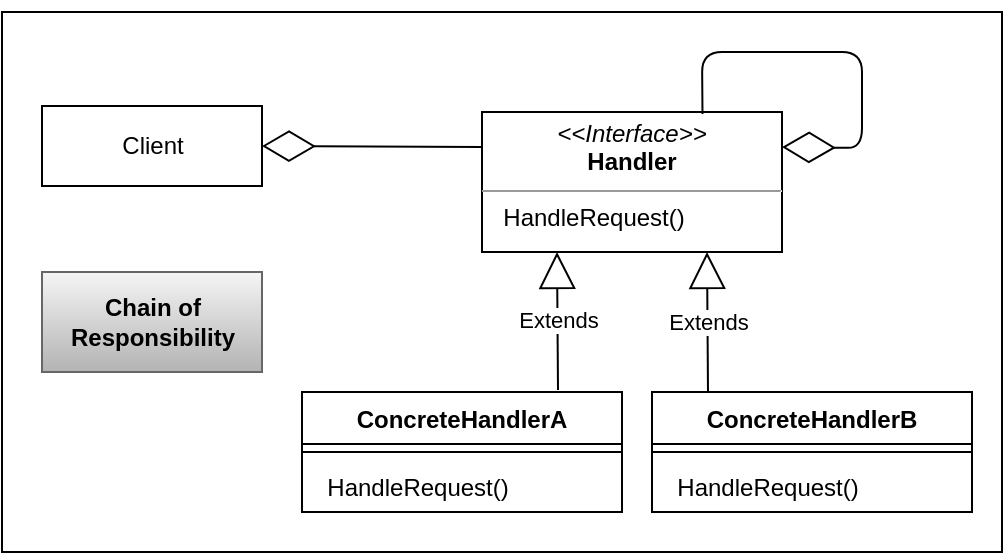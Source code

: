 <mxfile version="13.11.0" type="device"><diagram id="Hr3SN-WDwjr7lluTKEQe" name="Page-1"><mxGraphModel dx="1493" dy="523" grid="1" gridSize="10" guides="1" tooltips="1" connect="1" arrows="1" fold="1" page="1" pageScale="1" pageWidth="827" pageHeight="1169" math="0" shadow="0"><root><mxCell id="0"/><mxCell id="1" parent="0"/><mxCell id="jBPzkpwSNLQz5lB7ycn_-14" value="" style="rounded=0;whiteSpace=wrap;html=1;" vertex="1" parent="1"><mxGeometry x="90" y="130" width="500" height="270" as="geometry"/></mxCell><mxCell id="jBPzkpwSNLQz5lB7ycn_-1" value="&lt;p style=&quot;margin: 0px ; margin-top: 4px ; text-align: center&quot;&gt;&lt;i&gt;&amp;lt;&amp;lt;Interface&amp;gt;&amp;gt;&lt;/i&gt;&lt;br&gt;&lt;b&gt;Handler&lt;/b&gt;&lt;/p&gt;&lt;hr size=&quot;1&quot;&gt;&lt;p style=&quot;margin: 0px ; margin-left: 4px&quot;&gt;&amp;nbsp; HandleRequest()&lt;/p&gt;" style="verticalAlign=top;align=left;overflow=fill;fontSize=12;fontFamily=Helvetica;html=1;" vertex="1" parent="1"><mxGeometry x="330" y="180" width="150" height="70" as="geometry"/></mxCell><mxCell id="jBPzkpwSNLQz5lB7ycn_-2" value="ConcreteHandlerA" style="swimlane;fontStyle=1;align=center;verticalAlign=top;childLayout=stackLayout;horizontal=1;startSize=26;horizontalStack=0;resizeParent=1;resizeParentMax=0;resizeLast=0;collapsible=1;marginBottom=0;" vertex="1" parent="1"><mxGeometry x="240" y="320" width="160" height="60" as="geometry"/></mxCell><mxCell id="jBPzkpwSNLQz5lB7ycn_-4" value="" style="line;strokeWidth=1;fillColor=none;align=left;verticalAlign=middle;spacingTop=-1;spacingLeft=3;spacingRight=3;rotatable=0;labelPosition=right;points=[];portConstraint=eastwest;" vertex="1" parent="jBPzkpwSNLQz5lB7ycn_-2"><mxGeometry y="26" width="160" height="8" as="geometry"/></mxCell><mxCell id="jBPzkpwSNLQz5lB7ycn_-5" value="  HandleRequest()" style="text;strokeColor=none;fillColor=none;align=left;verticalAlign=top;spacingLeft=4;spacingRight=4;overflow=hidden;rotatable=0;points=[[0,0.5],[1,0.5]];portConstraint=eastwest;" vertex="1" parent="jBPzkpwSNLQz5lB7ycn_-2"><mxGeometry y="34" width="160" height="26" as="geometry"/></mxCell><mxCell id="jBPzkpwSNLQz5lB7ycn_-6" value="ConcreteHandlerB" style="swimlane;fontStyle=1;align=center;verticalAlign=top;childLayout=stackLayout;horizontal=1;startSize=26;horizontalStack=0;resizeParent=1;resizeParentMax=0;resizeLast=0;collapsible=1;marginBottom=0;" vertex="1" parent="1"><mxGeometry x="415" y="320" width="160" height="60" as="geometry"/></mxCell><mxCell id="jBPzkpwSNLQz5lB7ycn_-7" value="" style="line;strokeWidth=1;fillColor=none;align=left;verticalAlign=middle;spacingTop=-1;spacingLeft=3;spacingRight=3;rotatable=0;labelPosition=right;points=[];portConstraint=eastwest;" vertex="1" parent="jBPzkpwSNLQz5lB7ycn_-6"><mxGeometry y="26" width="160" height="8" as="geometry"/></mxCell><mxCell id="jBPzkpwSNLQz5lB7ycn_-8" value="  HandleRequest()" style="text;strokeColor=none;fillColor=none;align=left;verticalAlign=top;spacingLeft=4;spacingRight=4;overflow=hidden;rotatable=0;points=[[0,0.5],[1,0.5]];portConstraint=eastwest;" vertex="1" parent="jBPzkpwSNLQz5lB7ycn_-6"><mxGeometry y="34" width="160" height="26" as="geometry"/></mxCell><mxCell id="jBPzkpwSNLQz5lB7ycn_-9" value="" style="endArrow=diamondThin;endFill=0;endSize=24;html=1;entryX=1;entryY=0.25;entryDx=0;entryDy=0;exitX=0.735;exitY=0.014;exitDx=0;exitDy=0;exitPerimeter=0;" edge="1" parent="1" source="jBPzkpwSNLQz5lB7ycn_-1" target="jBPzkpwSNLQz5lB7ycn_-1"><mxGeometry width="160" relative="1" as="geometry"><mxPoint x="440" y="170" as="sourcePoint"/><mxPoint x="470" y="110" as="targetPoint"/><Array as="points"><mxPoint x="440" y="150"/><mxPoint x="520" y="150"/><mxPoint x="520" y="198"/></Array></mxGeometry></mxCell><mxCell id="jBPzkpwSNLQz5lB7ycn_-10" value="Extends" style="endArrow=block;endSize=16;endFill=0;html=1;entryX=0.25;entryY=1;entryDx=0;entryDy=0;exitX=0.8;exitY=-0.017;exitDx=0;exitDy=0;exitPerimeter=0;" edge="1" parent="1" source="jBPzkpwSNLQz5lB7ycn_-2" target="jBPzkpwSNLQz5lB7ycn_-1"><mxGeometry width="160" relative="1" as="geometry"><mxPoint x="390" y="500" as="sourcePoint"/><mxPoint x="550" y="500" as="targetPoint"/></mxGeometry></mxCell><mxCell id="jBPzkpwSNLQz5lB7ycn_-11" value="Extends" style="endArrow=block;endSize=16;endFill=0;html=1;entryX=0.75;entryY=1;entryDx=0;entryDy=0;exitX=0.175;exitY=0;exitDx=0;exitDy=0;exitPerimeter=0;" edge="1" parent="1" source="jBPzkpwSNLQz5lB7ycn_-6" target="jBPzkpwSNLQz5lB7ycn_-1"><mxGeometry width="160" relative="1" as="geometry"><mxPoint x="460" y="490" as="sourcePoint"/><mxPoint x="620" y="490" as="targetPoint"/></mxGeometry></mxCell><mxCell id="jBPzkpwSNLQz5lB7ycn_-12" value="Client" style="html=1;" vertex="1" parent="1"><mxGeometry x="110" y="177" width="110" height="40" as="geometry"/></mxCell><mxCell id="jBPzkpwSNLQz5lB7ycn_-13" value="" style="endArrow=diamondThin;endFill=0;endSize=24;html=1;entryX=1;entryY=0.5;entryDx=0;entryDy=0;exitX=0;exitY=0.25;exitDx=0;exitDy=0;" edge="1" parent="1" source="jBPzkpwSNLQz5lB7ycn_-1" target="jBPzkpwSNLQz5lB7ycn_-12"><mxGeometry width="160" relative="1" as="geometry"><mxPoint x="60" y="330" as="sourcePoint"/><mxPoint x="220" y="330" as="targetPoint"/></mxGeometry></mxCell><mxCell id="jBPzkpwSNLQz5lB7ycn_-15" value="Chain of&lt;br&gt;Responsibility" style="html=1;fontStyle=1;gradientColor=#b3b3b3;fillColor=#f5f5f5;strokeColor=#666666;" vertex="1" parent="1"><mxGeometry x="110" y="260" width="110" height="50" as="geometry"/></mxCell></root></mxGraphModel></diagram></mxfile>